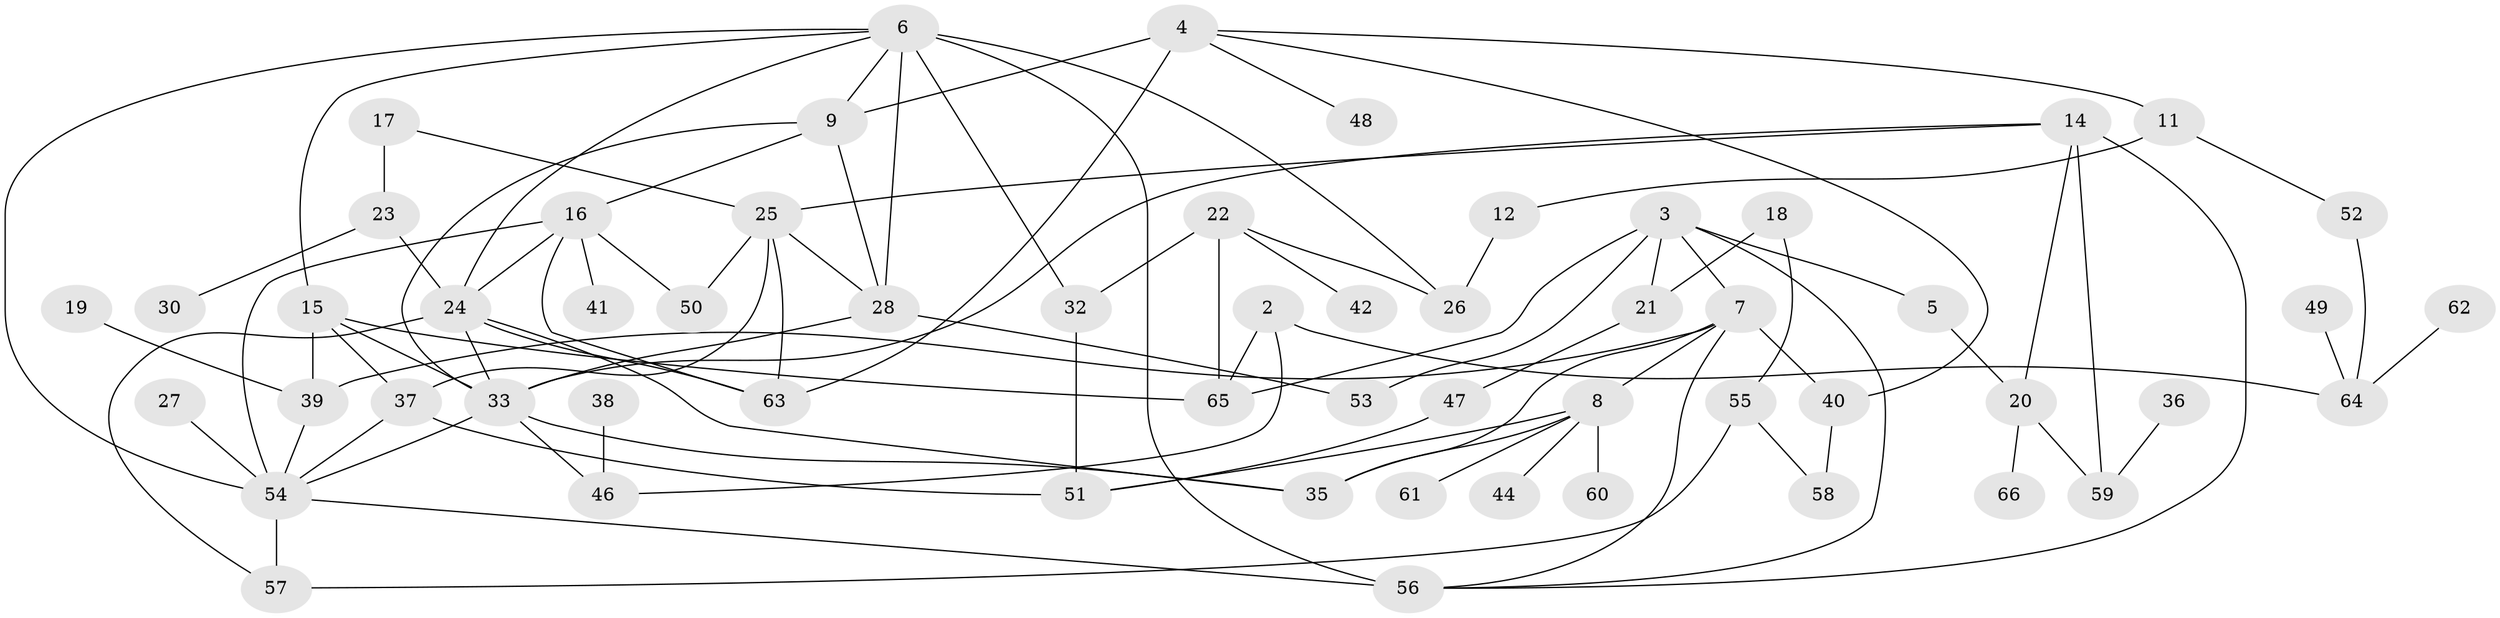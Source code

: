// original degree distribution, {0: 0.06060606060606061, 1: 0.21212121212121213, 2: 0.2727272727272727, 5: 0.08333333333333333, 4: 0.20454545454545456, 3: 0.1590909090909091, 6: 0.007575757575757576}
// Generated by graph-tools (version 1.1) at 2025/33/03/09/25 02:33:31]
// undirected, 58 vertices, 96 edges
graph export_dot {
graph [start="1"]
  node [color=gray90,style=filled];
  2;
  3;
  4;
  5;
  6;
  7;
  8;
  9;
  11;
  12;
  14;
  15;
  16;
  17;
  18;
  19;
  20;
  21;
  22;
  23;
  24;
  25;
  26;
  27;
  28;
  30;
  32;
  33;
  35;
  36;
  37;
  38;
  39;
  40;
  41;
  42;
  44;
  46;
  47;
  48;
  49;
  50;
  51;
  52;
  53;
  54;
  55;
  56;
  57;
  58;
  59;
  60;
  61;
  62;
  63;
  64;
  65;
  66;
  2 -- 46 [weight=1.0];
  2 -- 64 [weight=1.0];
  2 -- 65 [weight=1.0];
  3 -- 5 [weight=1.0];
  3 -- 7 [weight=1.0];
  3 -- 21 [weight=1.0];
  3 -- 53 [weight=1.0];
  3 -- 56 [weight=1.0];
  3 -- 65 [weight=1.0];
  4 -- 9 [weight=1.0];
  4 -- 11 [weight=1.0];
  4 -- 40 [weight=1.0];
  4 -- 48 [weight=1.0];
  4 -- 63 [weight=2.0];
  5 -- 20 [weight=1.0];
  6 -- 9 [weight=1.0];
  6 -- 15 [weight=1.0];
  6 -- 24 [weight=1.0];
  6 -- 26 [weight=1.0];
  6 -- 28 [weight=1.0];
  6 -- 32 [weight=1.0];
  6 -- 54 [weight=1.0];
  6 -- 56 [weight=2.0];
  7 -- 8 [weight=1.0];
  7 -- 35 [weight=2.0];
  7 -- 39 [weight=1.0];
  7 -- 40 [weight=1.0];
  7 -- 56 [weight=1.0];
  8 -- 35 [weight=1.0];
  8 -- 44 [weight=1.0];
  8 -- 51 [weight=1.0];
  8 -- 60 [weight=1.0];
  8 -- 61 [weight=1.0];
  9 -- 16 [weight=1.0];
  9 -- 28 [weight=1.0];
  9 -- 33 [weight=1.0];
  11 -- 12 [weight=1.0];
  11 -- 52 [weight=1.0];
  12 -- 26 [weight=1.0];
  14 -- 20 [weight=1.0];
  14 -- 25 [weight=1.0];
  14 -- 33 [weight=1.0];
  14 -- 56 [weight=1.0];
  14 -- 59 [weight=2.0];
  15 -- 33 [weight=2.0];
  15 -- 37 [weight=1.0];
  15 -- 39 [weight=1.0];
  15 -- 65 [weight=1.0];
  16 -- 24 [weight=1.0];
  16 -- 41 [weight=1.0];
  16 -- 50 [weight=1.0];
  16 -- 54 [weight=2.0];
  16 -- 63 [weight=1.0];
  17 -- 23 [weight=1.0];
  17 -- 25 [weight=1.0];
  18 -- 21 [weight=1.0];
  18 -- 55 [weight=1.0];
  19 -- 39 [weight=1.0];
  20 -- 59 [weight=1.0];
  20 -- 66 [weight=1.0];
  21 -- 47 [weight=1.0];
  22 -- 26 [weight=1.0];
  22 -- 32 [weight=1.0];
  22 -- 42 [weight=1.0];
  22 -- 65 [weight=1.0];
  23 -- 24 [weight=1.0];
  23 -- 30 [weight=1.0];
  24 -- 33 [weight=1.0];
  24 -- 35 [weight=1.0];
  24 -- 57 [weight=1.0];
  24 -- 63 [weight=2.0];
  25 -- 28 [weight=1.0];
  25 -- 37 [weight=1.0];
  25 -- 50 [weight=1.0];
  25 -- 63 [weight=1.0];
  27 -- 54 [weight=1.0];
  28 -- 33 [weight=1.0];
  28 -- 53 [weight=1.0];
  32 -- 51 [weight=1.0];
  33 -- 35 [weight=1.0];
  33 -- 46 [weight=1.0];
  33 -- 54 [weight=1.0];
  36 -- 59 [weight=1.0];
  37 -- 51 [weight=1.0];
  37 -- 54 [weight=1.0];
  38 -- 46 [weight=1.0];
  39 -- 54 [weight=1.0];
  40 -- 58 [weight=1.0];
  47 -- 51 [weight=1.0];
  49 -- 64 [weight=1.0];
  52 -- 64 [weight=1.0];
  54 -- 56 [weight=1.0];
  54 -- 57 [weight=1.0];
  55 -- 57 [weight=1.0];
  55 -- 58 [weight=1.0];
  62 -- 64 [weight=1.0];
}

